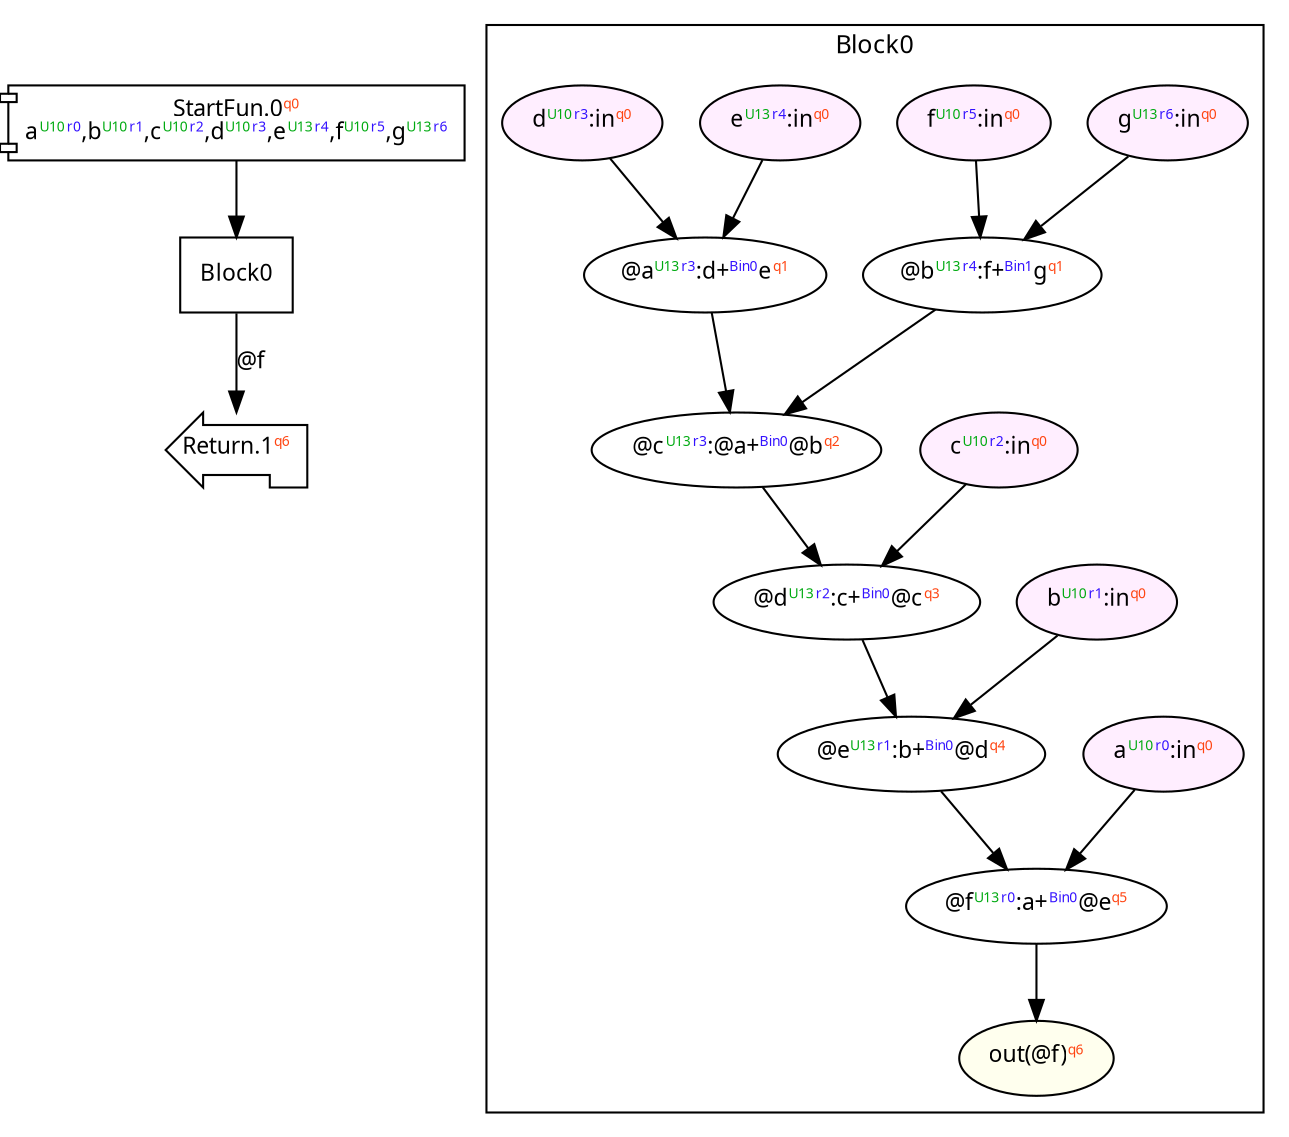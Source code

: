 digraph Program_ {
  graph [fontname = "Monaco", fontsize = 12, ranksep = 0.5];
  node [shape = box, fontname = "Monaco", fontsize = 11; colorscheme = pastel19];
  edge [fontname = "Monaco", fontsize = 11; colorscheme = pastel19];
  Jump0[label = <StartFun.0<font color="#ff4411" point-size="8"><sup>q0</sup></font><br/>a<font color="#00aa11" point-size="8"><sup>U10</sup></font><font color="#3311ff" point-size="8"><sup>r0</sup></font>,b<font color="#00aa11" point-size="8"><sup>U10</sup></font><font color="#3311ff" point-size="8"><sup>r1</sup></font>,c<font color="#00aa11" point-size="8"><sup>U10</sup></font><font color="#3311ff" point-size="8"><sup>r2</sup></font>,d<font color="#00aa11" point-size="8"><sup>U10</sup></font><font color="#3311ff" point-size="8"><sup>r3</sup></font>,e<font color="#00aa11" point-size="8"><sup>U13</sup></font><font color="#3311ff" point-size="8"><sup>r4</sup></font>,f<font color="#00aa11" point-size="8"><sup>U10</sup></font><font color="#3311ff" point-size="8"><sup>r5</sup></font>,g<font color="#00aa11" point-size="8"><sup>U13</sup></font><font color="#3311ff" point-size="8"><sup>r6</sup></font>>; shape = component];
  Jump0 -> Block0;
  Jump1[label = <Return.1<font color="#ff4411" point-size="8"><sup>q6</sup></font>>; shape = lpromoter];
  Block0 -> Jump1 [label="@f"];
  Block0 [label = "Block0"];
  subgraph cluster_dfg_Block0 {
    node [shape = oval];
    label = "Block0";
    0 [label=<@a<font color="#00aa11" point-size="8"><sup>U13</sup></font><font color="#3311ff" point-size="8"><sup>r3</sup></font>:d+<font color="#3311ff" point-size="8"><sup>Bin0</sup></font>e<font color="#ff4411" point-size="8"><sup>q1</sup></font>>; ];
    5 [label=<@f<font color="#00aa11" point-size="8"><sup>U13</sup></font><font color="#3311ff" point-size="8"><sup>r0</sup></font>:a+<font color="#3311ff" point-size="8"><sup>Bin0</sup></font>@e<font color="#ff4411" point-size="8"><sup>q5</sup></font>>; ];
    10 [label=<b<font color="#00aa11" point-size="8"><sup>U10</sup></font><font color="#3311ff" point-size="8"><sup>r1</sup></font>:in<font color="#ff4411" point-size="8"><sup>q0</sup></font>>; style="filled"; fillcolor="#ffeeff";];
    1 [label=<@b<font color="#00aa11" point-size="8"><sup>U13</sup></font><font color="#3311ff" point-size="8"><sup>r4</sup></font>:f+<font color="#3311ff" point-size="8"><sup>Bin1</sup></font>g<font color="#ff4411" point-size="8"><sup>q1</sup></font>>; ];
    6 [label=<a<font color="#00aa11" point-size="8"><sup>U10</sup></font><font color="#3311ff" point-size="8"><sup>r0</sup></font>:in<font color="#ff4411" point-size="8"><sup>q0</sup></font>>; style="filled"; fillcolor="#ffeeff";];
    9 [label=<g<font color="#00aa11" point-size="8"><sup>U13</sup></font><font color="#3311ff" point-size="8"><sup>r6</sup></font>:in<font color="#ff4411" point-size="8"><sup>q0</sup></font>>; style="filled"; fillcolor="#ffeeff";];
    13 [label=<out(@f)<font color="#ff4411" point-size="8"><sup>q6</sup></font>>; style="filled"; fillcolor="#ffffee";];
    2 [label=<@c<font color="#00aa11" point-size="8"><sup>U13</sup></font><font color="#3311ff" point-size="8"><sup>r3</sup></font>:@a+<font color="#3311ff" point-size="8"><sup>Bin0</sup></font>@b<font color="#ff4411" point-size="8"><sup>q2</sup></font>>; ];
    12 [label=<c<font color="#00aa11" point-size="8"><sup>U10</sup></font><font color="#3311ff" point-size="8"><sup>r2</sup></font>:in<font color="#ff4411" point-size="8"><sup>q0</sup></font>>; style="filled"; fillcolor="#ffeeff";];
    7 [label=<d<font color="#00aa11" point-size="8"><sup>U10</sup></font><font color="#3311ff" point-size="8"><sup>r3</sup></font>:in<font color="#ff4411" point-size="8"><sup>q0</sup></font>>; style="filled"; fillcolor="#ffeeff";];
    3 [label=<@d<font color="#00aa11" point-size="8"><sup>U13</sup></font><font color="#3311ff" point-size="8"><sup>r2</sup></font>:c+<font color="#3311ff" point-size="8"><sup>Bin0</sup></font>@c<font color="#ff4411" point-size="8"><sup>q3</sup></font>>; ];
    11 [label=<f<font color="#00aa11" point-size="8"><sup>U10</sup></font><font color="#3311ff" point-size="8"><sup>r5</sup></font>:in<font color="#ff4411" point-size="8"><sup>q0</sup></font>>; style="filled"; fillcolor="#ffeeff";];
    8 [label=<e<font color="#00aa11" point-size="8"><sup>U13</sup></font><font color="#3311ff" point-size="8"><sup>r4</sup></font>:in<font color="#ff4411" point-size="8"><sup>q0</sup></font>>; style="filled"; fillcolor="#ffeeff";];
    4 [label=<@e<font color="#00aa11" point-size="8"><sup>U13</sup></font><font color="#3311ff" point-size="8"><sup>r1</sup></font>:b+<font color="#3311ff" point-size="8"><sup>Bin0</sup></font>@d<font color="#ff4411" point-size="8"><sup>q4</sup></font>>; ];
    0 -> 2;
    1 -> 2;
    2 -> 3;
    3 -> 4;
    4 -> 5;
    5 -> 13;
    6 -> 5;
    7 -> 0;
    8 -> 0;
    9 -> 1;
    10 -> 4;
    11 -> 1;
    12 -> 3;
  }
}
